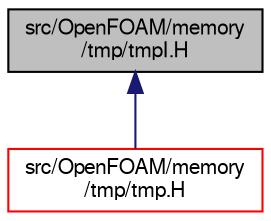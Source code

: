 digraph "src/OpenFOAM/memory/tmp/tmpI.H"
{
  bgcolor="transparent";
  edge [fontname="FreeSans",fontsize="10",labelfontname="FreeSans",labelfontsize="10"];
  node [fontname="FreeSans",fontsize="10",shape=record];
  Node39 [label="src/OpenFOAM/memory\l/tmp/tmpI.H",height=0.2,width=0.4,color="black", fillcolor="grey75", style="filled", fontcolor="black"];
  Node39 -> Node40 [dir="back",color="midnightblue",fontsize="10",style="solid",fontname="FreeSans"];
  Node40 [label="src/OpenFOAM/memory\l/tmp/tmp.H",height=0.2,width=0.4,color="red",URL="$a11087.html"];
}
